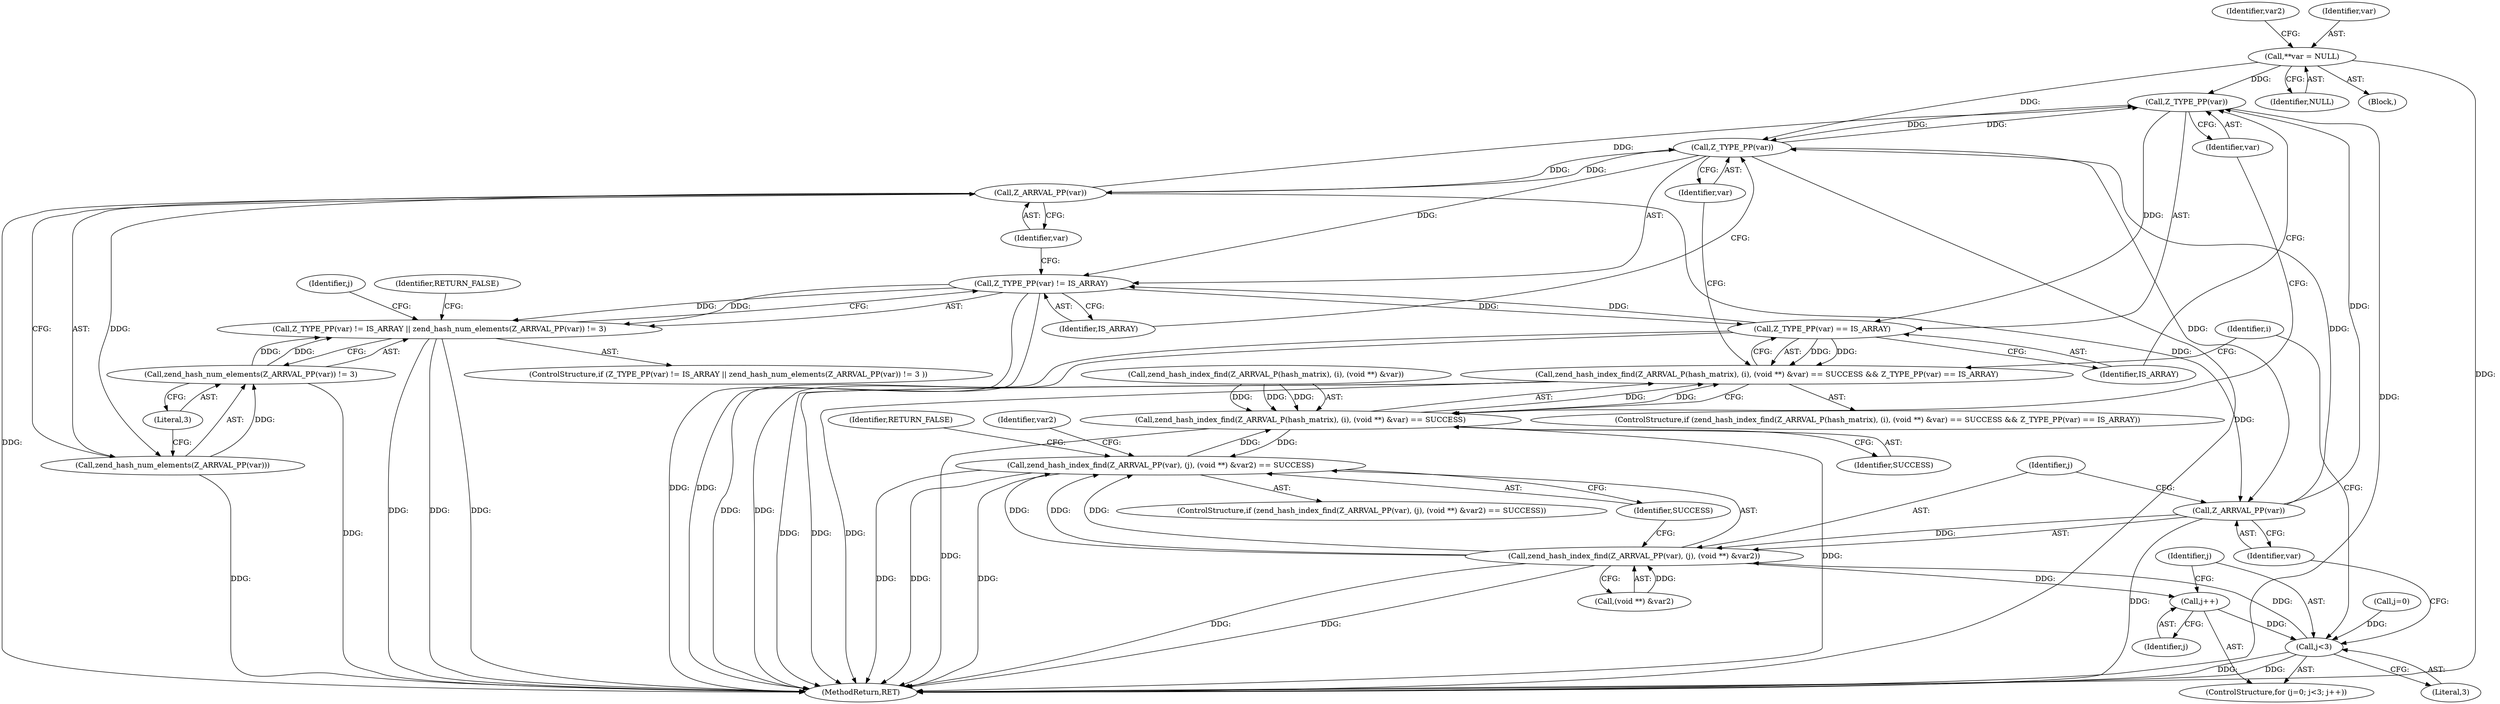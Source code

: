digraph "0_php-src_2938329ce19cb8c4197dec146c3ec887c6f61d01_0@pointer" {
"1000172" [label="(Call,Z_TYPE_PP(var))"];
"1000184" [label="(Call,Z_ARRVAL_PP(var))"];
"1000179" [label="(Call,Z_TYPE_PP(var))"];
"1000106" [label="(Call,**var = NULL)"];
"1000172" [label="(Call,Z_TYPE_PP(var))"];
"1000202" [label="(Call,Z_ARRVAL_PP(var))"];
"1000171" [label="(Call,Z_TYPE_PP(var) == IS_ARRAY)"];
"1000160" [label="(Call,zend_hash_index_find(Z_ARRVAL_P(hash_matrix), (i), (void **) &var) == SUCCESS && Z_TYPE_PP(var) == IS_ARRAY)"];
"1000178" [label="(Call,Z_TYPE_PP(var) != IS_ARRAY)"];
"1000177" [label="(Call,Z_TYPE_PP(var) != IS_ARRAY || zend_hash_num_elements(Z_ARRVAL_PP(var)) != 3)"];
"1000183" [label="(Call,zend_hash_num_elements(Z_ARRVAL_PP(var)))"];
"1000182" [label="(Call,zend_hash_num_elements(Z_ARRVAL_PP(var)) != 3)"];
"1000201" [label="(Call,zend_hash_index_find(Z_ARRVAL_PP(var), (j), (void **) &var2))"];
"1000196" [label="(Call,j++)"];
"1000193" [label="(Call,j<3)"];
"1000200" [label="(Call,zend_hash_index_find(Z_ARRVAL_PP(var), (j), (void **) &var2) == SUCCESS)"];
"1000161" [label="(Call,zend_hash_index_find(Z_ARRVAL_P(hash_matrix), (i), (void **) &var) == SUCCESS)"];
"1000203" [label="(Identifier,var)"];
"1000183" [label="(Call,zend_hash_num_elements(Z_ARRVAL_PP(var)))"];
"1000174" [label="(Identifier,IS_ARRAY)"];
"1000193" [label="(Call,j<3)"];
"1000186" [label="(Literal,3)"];
"1000197" [label="(Identifier,j)"];
"1000176" [label="(ControlStructure,if (Z_TYPE_PP(var) != IS_ARRAY || zend_hash_num_elements(Z_ARRVAL_PP(var)) != 3 ))"];
"1000173" [label="(Identifier,var)"];
"1000178" [label="(Call,Z_TYPE_PP(var) != IS_ARRAY)"];
"1000205" [label="(Call,(void **) &var2)"];
"1000190" [label="(Call,j=0)"];
"1000191" [label="(Identifier,j)"];
"1000202" [label="(Call,Z_ARRVAL_PP(var))"];
"1000157" [label="(Identifier,i)"];
"1000108" [label="(Identifier,NULL)"];
"1000111" [label="(Identifier,var2)"];
"1000180" [label="(Identifier,var)"];
"1000161" [label="(Call,zend_hash_index_find(Z_ARRVAL_P(hash_matrix), (i), (void **) &var) == SUCCESS)"];
"1000204" [label="(Identifier,j)"];
"1000159" [label="(ControlStructure,if (zend_hash_index_find(Z_ARRVAL_P(hash_matrix), (i), (void **) &var) == SUCCESS && Z_TYPE_PP(var) == IS_ARRAY))"];
"1000162" [label="(Call,zend_hash_index_find(Z_ARRVAL_P(hash_matrix), (i), (void **) &var))"];
"1000185" [label="(Identifier,var)"];
"1000172" [label="(Call,Z_TYPE_PP(var))"];
"1000194" [label="(Identifier,j)"];
"1000102" [label="(Block,)"];
"1000189" [label="(ControlStructure,for (j=0; j<3; j++))"];
"1000184" [label="(Call,Z_ARRVAL_PP(var))"];
"1000201" [label="(Call,zend_hash_index_find(Z_ARRVAL_PP(var), (j), (void **) &var2))"];
"1000160" [label="(Call,zend_hash_index_find(Z_ARRVAL_P(hash_matrix), (i), (void **) &var) == SUCCESS && Z_TYPE_PP(var) == IS_ARRAY)"];
"1000106" [label="(Call,**var = NULL)"];
"1000200" [label="(Call,zend_hash_index_find(Z_ARRVAL_PP(var), (j), (void **) &var2) == SUCCESS)"];
"1000179" [label="(Call,Z_TYPE_PP(var))"];
"1000199" [label="(ControlStructure,if (zend_hash_index_find(Z_ARRVAL_PP(var), (j), (void **) &var2) == SUCCESS))"];
"1000170" [label="(Identifier,SUCCESS)"];
"1000195" [label="(Literal,3)"];
"1000177" [label="(Call,Z_TYPE_PP(var) != IS_ARRAY || zend_hash_num_elements(Z_ARRVAL_PP(var)) != 3)"];
"1000107" [label="(Identifier,var)"];
"1000253" [label="(Identifier,RETURN_FALSE)"];
"1000182" [label="(Call,zend_hash_num_elements(Z_ARRVAL_PP(var)) != 3)"];
"1000188" [label="(Identifier,RETURN_FALSE)"];
"1000272" [label="(MethodReturn,RET)"];
"1000209" [label="(Identifier,SUCCESS)"];
"1000181" [label="(Identifier,IS_ARRAY)"];
"1000214" [label="(Identifier,var2)"];
"1000171" [label="(Call,Z_TYPE_PP(var) == IS_ARRAY)"];
"1000196" [label="(Call,j++)"];
"1000172" -> "1000171"  [label="AST: "];
"1000172" -> "1000173"  [label="CFG: "];
"1000173" -> "1000172"  [label="AST: "];
"1000174" -> "1000172"  [label="CFG: "];
"1000172" -> "1000272"  [label="DDG: "];
"1000172" -> "1000171"  [label="DDG: "];
"1000184" -> "1000172"  [label="DDG: "];
"1000106" -> "1000172"  [label="DDG: "];
"1000202" -> "1000172"  [label="DDG: "];
"1000179" -> "1000172"  [label="DDG: "];
"1000172" -> "1000179"  [label="DDG: "];
"1000184" -> "1000183"  [label="AST: "];
"1000184" -> "1000185"  [label="CFG: "];
"1000185" -> "1000184"  [label="AST: "];
"1000183" -> "1000184"  [label="CFG: "];
"1000184" -> "1000272"  [label="DDG: "];
"1000184" -> "1000179"  [label="DDG: "];
"1000184" -> "1000183"  [label="DDG: "];
"1000179" -> "1000184"  [label="DDG: "];
"1000184" -> "1000202"  [label="DDG: "];
"1000179" -> "1000178"  [label="AST: "];
"1000179" -> "1000180"  [label="CFG: "];
"1000180" -> "1000179"  [label="AST: "];
"1000181" -> "1000179"  [label="CFG: "];
"1000179" -> "1000272"  [label="DDG: "];
"1000179" -> "1000178"  [label="DDG: "];
"1000106" -> "1000179"  [label="DDG: "];
"1000202" -> "1000179"  [label="DDG: "];
"1000179" -> "1000202"  [label="DDG: "];
"1000106" -> "1000102"  [label="AST: "];
"1000106" -> "1000108"  [label="CFG: "];
"1000107" -> "1000106"  [label="AST: "];
"1000108" -> "1000106"  [label="AST: "];
"1000111" -> "1000106"  [label="CFG: "];
"1000106" -> "1000272"  [label="DDG: "];
"1000202" -> "1000201"  [label="AST: "];
"1000202" -> "1000203"  [label="CFG: "];
"1000203" -> "1000202"  [label="AST: "];
"1000204" -> "1000202"  [label="CFG: "];
"1000202" -> "1000272"  [label="DDG: "];
"1000202" -> "1000201"  [label="DDG: "];
"1000171" -> "1000160"  [label="AST: "];
"1000171" -> "1000174"  [label="CFG: "];
"1000174" -> "1000171"  [label="AST: "];
"1000160" -> "1000171"  [label="CFG: "];
"1000171" -> "1000272"  [label="DDG: "];
"1000171" -> "1000272"  [label="DDG: "];
"1000171" -> "1000160"  [label="DDG: "];
"1000171" -> "1000160"  [label="DDG: "];
"1000178" -> "1000171"  [label="DDG: "];
"1000171" -> "1000178"  [label="DDG: "];
"1000160" -> "1000159"  [label="AST: "];
"1000160" -> "1000161"  [label="CFG: "];
"1000161" -> "1000160"  [label="AST: "];
"1000180" -> "1000160"  [label="CFG: "];
"1000157" -> "1000160"  [label="CFG: "];
"1000160" -> "1000272"  [label="DDG: "];
"1000160" -> "1000272"  [label="DDG: "];
"1000160" -> "1000272"  [label="DDG: "];
"1000161" -> "1000160"  [label="DDG: "];
"1000161" -> "1000160"  [label="DDG: "];
"1000178" -> "1000177"  [label="AST: "];
"1000178" -> "1000181"  [label="CFG: "];
"1000181" -> "1000178"  [label="AST: "];
"1000185" -> "1000178"  [label="CFG: "];
"1000177" -> "1000178"  [label="CFG: "];
"1000178" -> "1000272"  [label="DDG: "];
"1000178" -> "1000272"  [label="DDG: "];
"1000178" -> "1000177"  [label="DDG: "];
"1000178" -> "1000177"  [label="DDG: "];
"1000177" -> "1000176"  [label="AST: "];
"1000177" -> "1000182"  [label="CFG: "];
"1000182" -> "1000177"  [label="AST: "];
"1000188" -> "1000177"  [label="CFG: "];
"1000191" -> "1000177"  [label="CFG: "];
"1000177" -> "1000272"  [label="DDG: "];
"1000177" -> "1000272"  [label="DDG: "];
"1000177" -> "1000272"  [label="DDG: "];
"1000182" -> "1000177"  [label="DDG: "];
"1000182" -> "1000177"  [label="DDG: "];
"1000183" -> "1000182"  [label="AST: "];
"1000186" -> "1000183"  [label="CFG: "];
"1000183" -> "1000272"  [label="DDG: "];
"1000183" -> "1000182"  [label="DDG: "];
"1000182" -> "1000186"  [label="CFG: "];
"1000186" -> "1000182"  [label="AST: "];
"1000182" -> "1000272"  [label="DDG: "];
"1000201" -> "1000200"  [label="AST: "];
"1000201" -> "1000205"  [label="CFG: "];
"1000204" -> "1000201"  [label="AST: "];
"1000205" -> "1000201"  [label="AST: "];
"1000209" -> "1000201"  [label="CFG: "];
"1000201" -> "1000272"  [label="DDG: "];
"1000201" -> "1000272"  [label="DDG: "];
"1000201" -> "1000196"  [label="DDG: "];
"1000201" -> "1000200"  [label="DDG: "];
"1000201" -> "1000200"  [label="DDG: "];
"1000201" -> "1000200"  [label="DDG: "];
"1000193" -> "1000201"  [label="DDG: "];
"1000205" -> "1000201"  [label="DDG: "];
"1000196" -> "1000189"  [label="AST: "];
"1000196" -> "1000197"  [label="CFG: "];
"1000197" -> "1000196"  [label="AST: "];
"1000194" -> "1000196"  [label="CFG: "];
"1000196" -> "1000193"  [label="DDG: "];
"1000193" -> "1000189"  [label="AST: "];
"1000193" -> "1000195"  [label="CFG: "];
"1000194" -> "1000193"  [label="AST: "];
"1000195" -> "1000193"  [label="AST: "];
"1000203" -> "1000193"  [label="CFG: "];
"1000157" -> "1000193"  [label="CFG: "];
"1000193" -> "1000272"  [label="DDG: "];
"1000193" -> "1000272"  [label="DDG: "];
"1000190" -> "1000193"  [label="DDG: "];
"1000200" -> "1000199"  [label="AST: "];
"1000200" -> "1000209"  [label="CFG: "];
"1000209" -> "1000200"  [label="AST: "];
"1000214" -> "1000200"  [label="CFG: "];
"1000253" -> "1000200"  [label="CFG: "];
"1000200" -> "1000272"  [label="DDG: "];
"1000200" -> "1000272"  [label="DDG: "];
"1000200" -> "1000272"  [label="DDG: "];
"1000200" -> "1000161"  [label="DDG: "];
"1000161" -> "1000200"  [label="DDG: "];
"1000161" -> "1000170"  [label="CFG: "];
"1000162" -> "1000161"  [label="AST: "];
"1000170" -> "1000161"  [label="AST: "];
"1000173" -> "1000161"  [label="CFG: "];
"1000161" -> "1000272"  [label="DDG: "];
"1000161" -> "1000272"  [label="DDG: "];
"1000162" -> "1000161"  [label="DDG: "];
"1000162" -> "1000161"  [label="DDG: "];
"1000162" -> "1000161"  [label="DDG: "];
}
